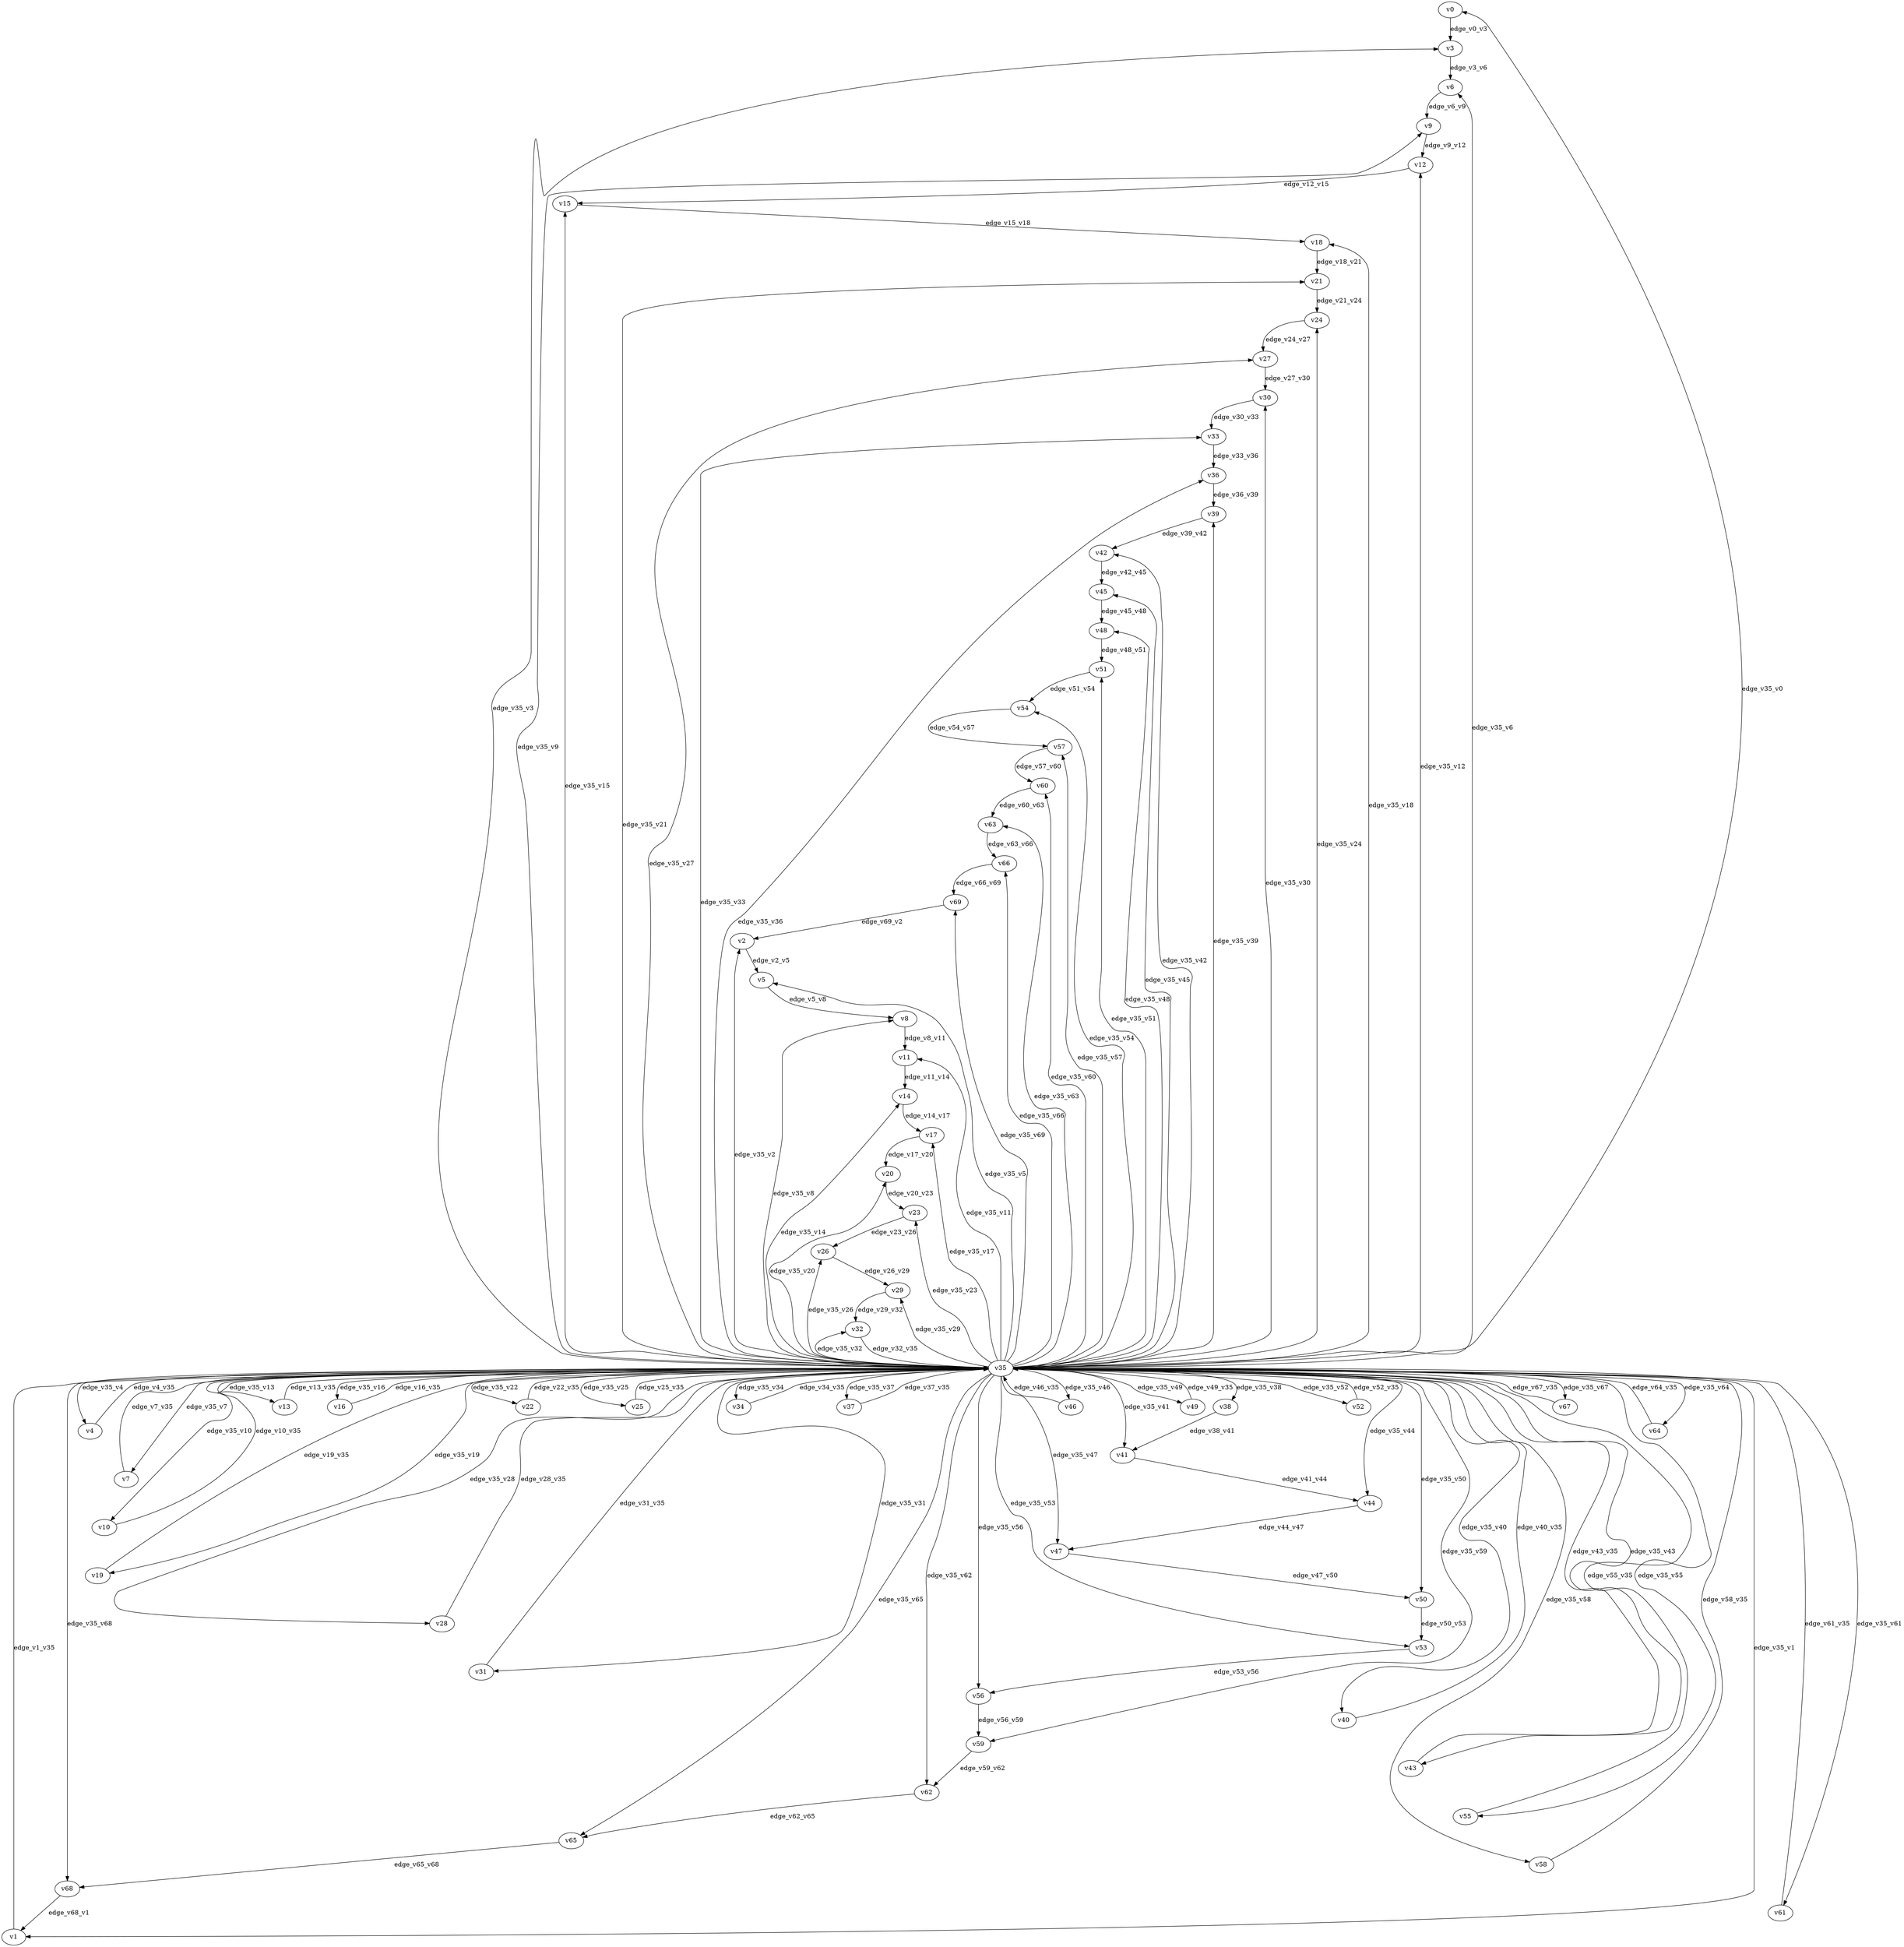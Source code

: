 digraph test097 {
    // Discounted game test case
    // Vertex properties: name [player=X]
    // Edge properties: [weight=Y, discount=Z]

    v0 [name="v0", player=0];
    v1 [name="v1", player=1];
    v2 [name="v2", player=0];
    v3 [name="v3", player=1];
    v4 [name="v4", player=0];
    v5 [name="v5", player=1];
    v6 [name="v6", player=0];
    v7 [name="v7", player=1];
    v8 [name="v8", player=0];
    v9 [name="v9", player=1];
    v10 [name="v10", player=0];
    v11 [name="v11", player=1];
    v12 [name="v12", player=0];
    v13 [name="v13", player=1];
    v14 [name="v14", player=0];
    v15 [name="v15", player=1];
    v16 [name="v16", player=0];
    v17 [name="v17", player=1];
    v18 [name="v18", player=0];
    v19 [name="v19", player=1];
    v20 [name="v20", player=0];
    v21 [name="v21", player=1];
    v22 [name="v22", player=0];
    v23 [name="v23", player=1];
    v24 [name="v24", player=0];
    v25 [name="v25", player=1];
    v26 [name="v26", player=0];
    v27 [name="v27", player=1];
    v28 [name="v28", player=0];
    v29 [name="v29", player=1];
    v30 [name="v30", player=0];
    v31 [name="v31", player=1];
    v32 [name="v32", player=0];
    v33 [name="v33", player=1];
    v34 [name="v34", player=0];
    v35 [name="v35", player=0];
    v36 [name="v36", player=0];
    v37 [name="v37", player=1];
    v38 [name="v38", player=0];
    v39 [name="v39", player=1];
    v40 [name="v40", player=0];
    v41 [name="v41", player=1];
    v42 [name="v42", player=0];
    v43 [name="v43", player=1];
    v44 [name="v44", player=0];
    v45 [name="v45", player=1];
    v46 [name="v46", player=0];
    v47 [name="v47", player=1];
    v48 [name="v48", player=0];
    v49 [name="v49", player=1];
    v50 [name="v50", player=0];
    v51 [name="v51", player=1];
    v52 [name="v52", player=0];
    v53 [name="v53", player=1];
    v54 [name="v54", player=0];
    v55 [name="v55", player=1];
    v56 [name="v56", player=0];
    v57 [name="v57", player=1];
    v58 [name="v58", player=0];
    v59 [name="v59", player=1];
    v60 [name="v60", player=0];
    v61 [name="v61", player=1];
    v62 [name="v62", player=0];
    v63 [name="v63", player=1];
    v64 [name="v64", player=0];
    v65 [name="v65", player=1];
    v66 [name="v66", player=0];
    v67 [name="v67", player=1];
    v68 [name="v68", player=0];
    v69 [name="v69", player=1];

    v35 -> v0 [label="edge_v35_v0", weight=-1.62, discount=0.387];
    v35 -> v1 [label="edge_v35_v1", weight=2.42, discount=0.387];
    v1 -> v35 [label="edge_v1_v35", weight=5.28, discount=0.387];
    v35 -> v2 [label="edge_v35_v2", weight=6.20, discount=0.387];
    v35 -> v3 [label="edge_v35_v3", weight=-5.81, discount=0.387];
    v35 -> v4 [label="edge_v35_v4", weight=-2.04, discount=0.387];
    v4 -> v35 [label="edge_v4_v35", weight=-2.60, discount=0.387];
    v35 -> v5 [label="edge_v35_v5", weight=-3.37, discount=0.387];
    v35 -> v6 [label="edge_v35_v6", weight=4.89, discount=0.387];
    v35 -> v7 [label="edge_v35_v7", weight=-0.66, discount=0.387];
    v7 -> v35 [label="edge_v7_v35", weight=-2.01, discount=0.387];
    v35 -> v8 [label="edge_v35_v8", weight=2.18, discount=0.387];
    v35 -> v9 [label="edge_v35_v9", weight=-0.65, discount=0.387];
    v35 -> v10 [label="edge_v35_v10", weight=-3.49, discount=0.387];
    v10 -> v35 [label="edge_v10_v35", weight=-1.01, discount=0.387];
    v35 -> v11 [label="edge_v35_v11", weight=5.76, discount=0.387];
    v35 -> v12 [label="edge_v35_v12", weight=2.28, discount=0.387];
    v35 -> v13 [label="edge_v35_v13", weight=9.86, discount=0.387];
    v13 -> v35 [label="edge_v13_v35", weight=12.29, discount=0.387];
    v35 -> v14 [label="edge_v35_v14", weight=-5.69, discount=0.387];
    v35 -> v15 [label="edge_v35_v15", weight=4.41, discount=0.387];
    v35 -> v16 [label="edge_v35_v16", weight=2.01, discount=0.387];
    v16 -> v35 [label="edge_v16_v35", weight=1.23, discount=0.387];
    v35 -> v17 [label="edge_v35_v17", weight=5.70, discount=0.387];
    v35 -> v18 [label="edge_v35_v18", weight=3.67, discount=0.387];
    v35 -> v19 [label="edge_v35_v19", weight=-5.15, discount=0.387];
    v19 -> v35 [label="edge_v19_v35", weight=-3.79, discount=0.387];
    v35 -> v20 [label="edge_v35_v20", weight=-3.88, discount=0.387];
    v35 -> v21 [label="edge_v35_v21", weight=2.95, discount=0.387];
    v35 -> v22 [label="edge_v35_v22", weight=1.81, discount=0.387];
    v22 -> v35 [label="edge_v22_v35", weight=3.33, discount=0.387];
    v35 -> v23 [label="edge_v35_v23", weight=9.60, discount=0.387];
    v35 -> v24 [label="edge_v35_v24", weight=6.11, discount=0.387];
    v35 -> v25 [label="edge_v35_v25", weight=-0.37, discount=0.387];
    v25 -> v35 [label="edge_v25_v35", weight=1.57, discount=0.387];
    v35 -> v26 [label="edge_v35_v26", weight=7.59, discount=0.387];
    v35 -> v27 [label="edge_v35_v27", weight=-0.49, discount=0.387];
    v35 -> v28 [label="edge_v35_v28", weight=-3.39, discount=0.387];
    v28 -> v35 [label="edge_v28_v35", weight=-1.21, discount=0.387];
    v35 -> v29 [label="edge_v35_v29", weight=9.49, discount=0.387];
    v35 -> v30 [label="edge_v35_v30", weight=4.97, discount=0.387];
    v35 -> v31 [label="edge_v35_v31", weight=-2.40, discount=0.387];
    v31 -> v35 [label="edge_v31_v35", weight=-0.83, discount=0.387];
    v35 -> v32 [label="edge_v35_v32", weight=-4.80, discount=0.387];
    v35 -> v33 [label="edge_v35_v33", weight=3.27, discount=0.387];
    v35 -> v34 [label="edge_v35_v34", weight=7.03, discount=0.387];
    v34 -> v35 [label="edge_v34_v35", weight=5.15, discount=0.387];
    v35 -> v36 [label="edge_v35_v36", weight=-0.83, discount=0.387];
    v35 -> v37 [label="edge_v35_v37", weight=7.26, discount=0.387];
    v37 -> v35 [label="edge_v37_v35", weight=4.37, discount=0.387];
    v35 -> v38 [label="edge_v35_v38", weight=-5.06, discount=0.387];
    v35 -> v39 [label="edge_v35_v39", weight=9.05, discount=0.387];
    v35 -> v40 [label="edge_v35_v40", weight=-5.50, discount=0.387];
    v40 -> v35 [label="edge_v40_v35", weight=-2.83, discount=0.387];
    v35 -> v41 [label="edge_v35_v41", weight=6.79, discount=0.387];
    v35 -> v42 [label="edge_v35_v42", weight=-1.62, discount=0.387];
    v35 -> v43 [label="edge_v35_v43", weight=-5.24, discount=0.387];
    v43 -> v35 [label="edge_v43_v35", weight=-3.47, discount=0.387];
    v35 -> v44 [label="edge_v35_v44", weight=5.16, discount=0.387];
    v35 -> v45 [label="edge_v35_v45", weight=-5.65, discount=0.387];
    v35 -> v46 [label="edge_v35_v46", weight=6.72, discount=0.387];
    v46 -> v35 [label="edge_v46_v35", weight=5.77, discount=0.387];
    v35 -> v47 [label="edge_v35_v47", weight=6.36, discount=0.387];
    v35 -> v48 [label="edge_v35_v48", weight=-1.05, discount=0.387];
    v35 -> v49 [label="edge_v35_v49", weight=2.84, discount=0.387];
    v49 -> v35 [label="edge_v49_v35", weight=5.57, discount=0.387];
    v35 -> v50 [label="edge_v35_v50", weight=5.12, discount=0.387];
    v35 -> v51 [label="edge_v35_v51", weight=2.13, discount=0.387];
    v35 -> v52 [label="edge_v35_v52", weight=6.69, discount=0.387];
    v52 -> v35 [label="edge_v52_v35", weight=8.81, discount=0.387];
    v35 -> v53 [label="edge_v35_v53", weight=0.73, discount=0.387];
    v35 -> v54 [label="edge_v35_v54", weight=0.30, discount=0.387];
    v35 -> v55 [label="edge_v35_v55", weight=-5.49, discount=0.387];
    v55 -> v35 [label="edge_v55_v35", weight=-5.05, discount=0.387];
    v35 -> v56 [label="edge_v35_v56", weight=7.32, discount=0.387];
    v35 -> v57 [label="edge_v35_v57", weight=3.39, discount=0.387];
    v35 -> v58 [label="edge_v35_v58", weight=-1.74, discount=0.387];
    v58 -> v35 [label="edge_v58_v35", weight=-1.40, discount=0.387];
    v35 -> v59 [label="edge_v35_v59", weight=-5.20, discount=0.387];
    v35 -> v60 [label="edge_v35_v60", weight=8.19, discount=0.387];
    v35 -> v61 [label="edge_v35_v61", weight=-0.58, discount=0.387];
    v61 -> v35 [label="edge_v61_v35", weight=0.94, discount=0.387];
    v35 -> v62 [label="edge_v35_v62", weight=6.52, discount=0.387];
    v35 -> v63 [label="edge_v35_v63", weight=-3.37, discount=0.387];
    v35 -> v64 [label="edge_v35_v64", weight=-4.22, discount=0.387];
    v64 -> v35 [label="edge_v64_v35", weight=-3.93, discount=0.387];
    v35 -> v65 [label="edge_v35_v65", weight=-0.95, discount=0.387];
    v35 -> v66 [label="edge_v35_v66", weight=8.68, discount=0.387];
    v35 -> v67 [label="edge_v35_v67", weight=8.75, discount=0.387];
    v67 -> v35 [label="edge_v67_v35", weight=11.39, discount=0.387];
    v35 -> v68 [label="edge_v35_v68", weight=3.55, discount=0.387];
    v35 -> v69 [label="edge_v35_v69", weight=-1.98, discount=0.387];
    v0 -> v3 [label="edge_v0_v3", weight=1.96, discount=0.387];
    v2 -> v5 [label="edge_v2_v5", weight=1.61, discount=0.387];
    v3 -> v6 [label="edge_v3_v6", weight=1.05, discount=0.387];
    v5 -> v8 [label="edge_v5_v8", weight=1.25, discount=0.387];
    v6 -> v9 [label="edge_v6_v9", weight=4.53, discount=0.387];
    v8 -> v11 [label="edge_v8_v11", weight=6.24, discount=0.387];
    v9 -> v12 [label="edge_v9_v12", weight=-0.24, discount=0.387];
    v11 -> v14 [label="edge_v11_v14", weight=3.89, discount=0.387];
    v12 -> v15 [label="edge_v12_v15", weight=0.44, discount=0.387];
    v14 -> v17 [label="edge_v14_v17", weight=-0.63, discount=0.387];
    v15 -> v18 [label="edge_v15_v18", weight=0.87, discount=0.387];
    v17 -> v20 [label="edge_v17_v20", weight=3.14, discount=0.387];
    v18 -> v21 [label="edge_v18_v21", weight=5.08, discount=0.387];
    v20 -> v23 [label="edge_v20_v23", weight=1.34, discount=0.387];
    v21 -> v24 [label="edge_v21_v24", weight=2.33, discount=0.387];
    v23 -> v26 [label="edge_v23_v26", weight=4.84, discount=0.387];
    v24 -> v27 [label="edge_v24_v27", weight=3.91, discount=0.387];
    v26 -> v29 [label="edge_v26_v29", weight=-0.42, discount=0.387];
    v27 -> v30 [label="edge_v27_v30", weight=5.99, discount=0.387];
    v29 -> v32 [label="edge_v29_v32", weight=3.42, discount=0.387];
    v30 -> v33 [label="edge_v30_v33", weight=0.49, discount=0.387];
    v32 -> v35 [label="edge_v32_v35", weight=0.23, discount=0.387];
    v33 -> v36 [label="edge_v33_v36", weight=4.82, discount=0.387];
    v36 -> v39 [label="edge_v36_v39", weight=5.73, discount=0.387];
    v38 -> v41 [label="edge_v38_v41", weight=1.84, discount=0.387];
    v39 -> v42 [label="edge_v39_v42", weight=-1.65, discount=0.387];
    v41 -> v44 [label="edge_v41_v44", weight=-2.39, discount=0.387];
    v42 -> v45 [label="edge_v42_v45", weight=3.17, discount=0.387];
    v44 -> v47 [label="edge_v44_v47", weight=1.15, discount=0.387];
    v45 -> v48 [label="edge_v45_v48", weight=2.57, discount=0.387];
    v47 -> v50 [label="edge_v47_v50", weight=-2.30, discount=0.387];
    v48 -> v51 [label="edge_v48_v51", weight=1.19, discount=0.387];
    v50 -> v53 [label="edge_v50_v53", weight=6.80, discount=0.387];
    v51 -> v54 [label="edge_v51_v54", weight=-2.78, discount=0.387];
    v53 -> v56 [label="edge_v53_v56", weight=-0.35, discount=0.387];
    v54 -> v57 [label="edge_v54_v57", weight=0.92, discount=0.387];
    v56 -> v59 [label="edge_v56_v59", weight=2.86, discount=0.387];
    v57 -> v60 [label="edge_v57_v60", weight=1.22, discount=0.387];
    v59 -> v62 [label="edge_v59_v62", weight=0.91, discount=0.387];
    v60 -> v63 [label="edge_v60_v63", weight=3.50, discount=0.387];
    v62 -> v65 [label="edge_v62_v65", weight=-0.45, discount=0.387];
    v63 -> v66 [label="edge_v63_v66", weight=3.88, discount=0.387];
    v65 -> v68 [label="edge_v65_v68", weight=-2.53, discount=0.387];
    v66 -> v69 [label="edge_v66_v69", weight=5.16, discount=0.387];
    v68 -> v1 [label="edge_v68_v1", weight=2.04, discount=0.387];
    v69 -> v2 [label="edge_v69_v2", weight=3.90, discount=0.387];
}

